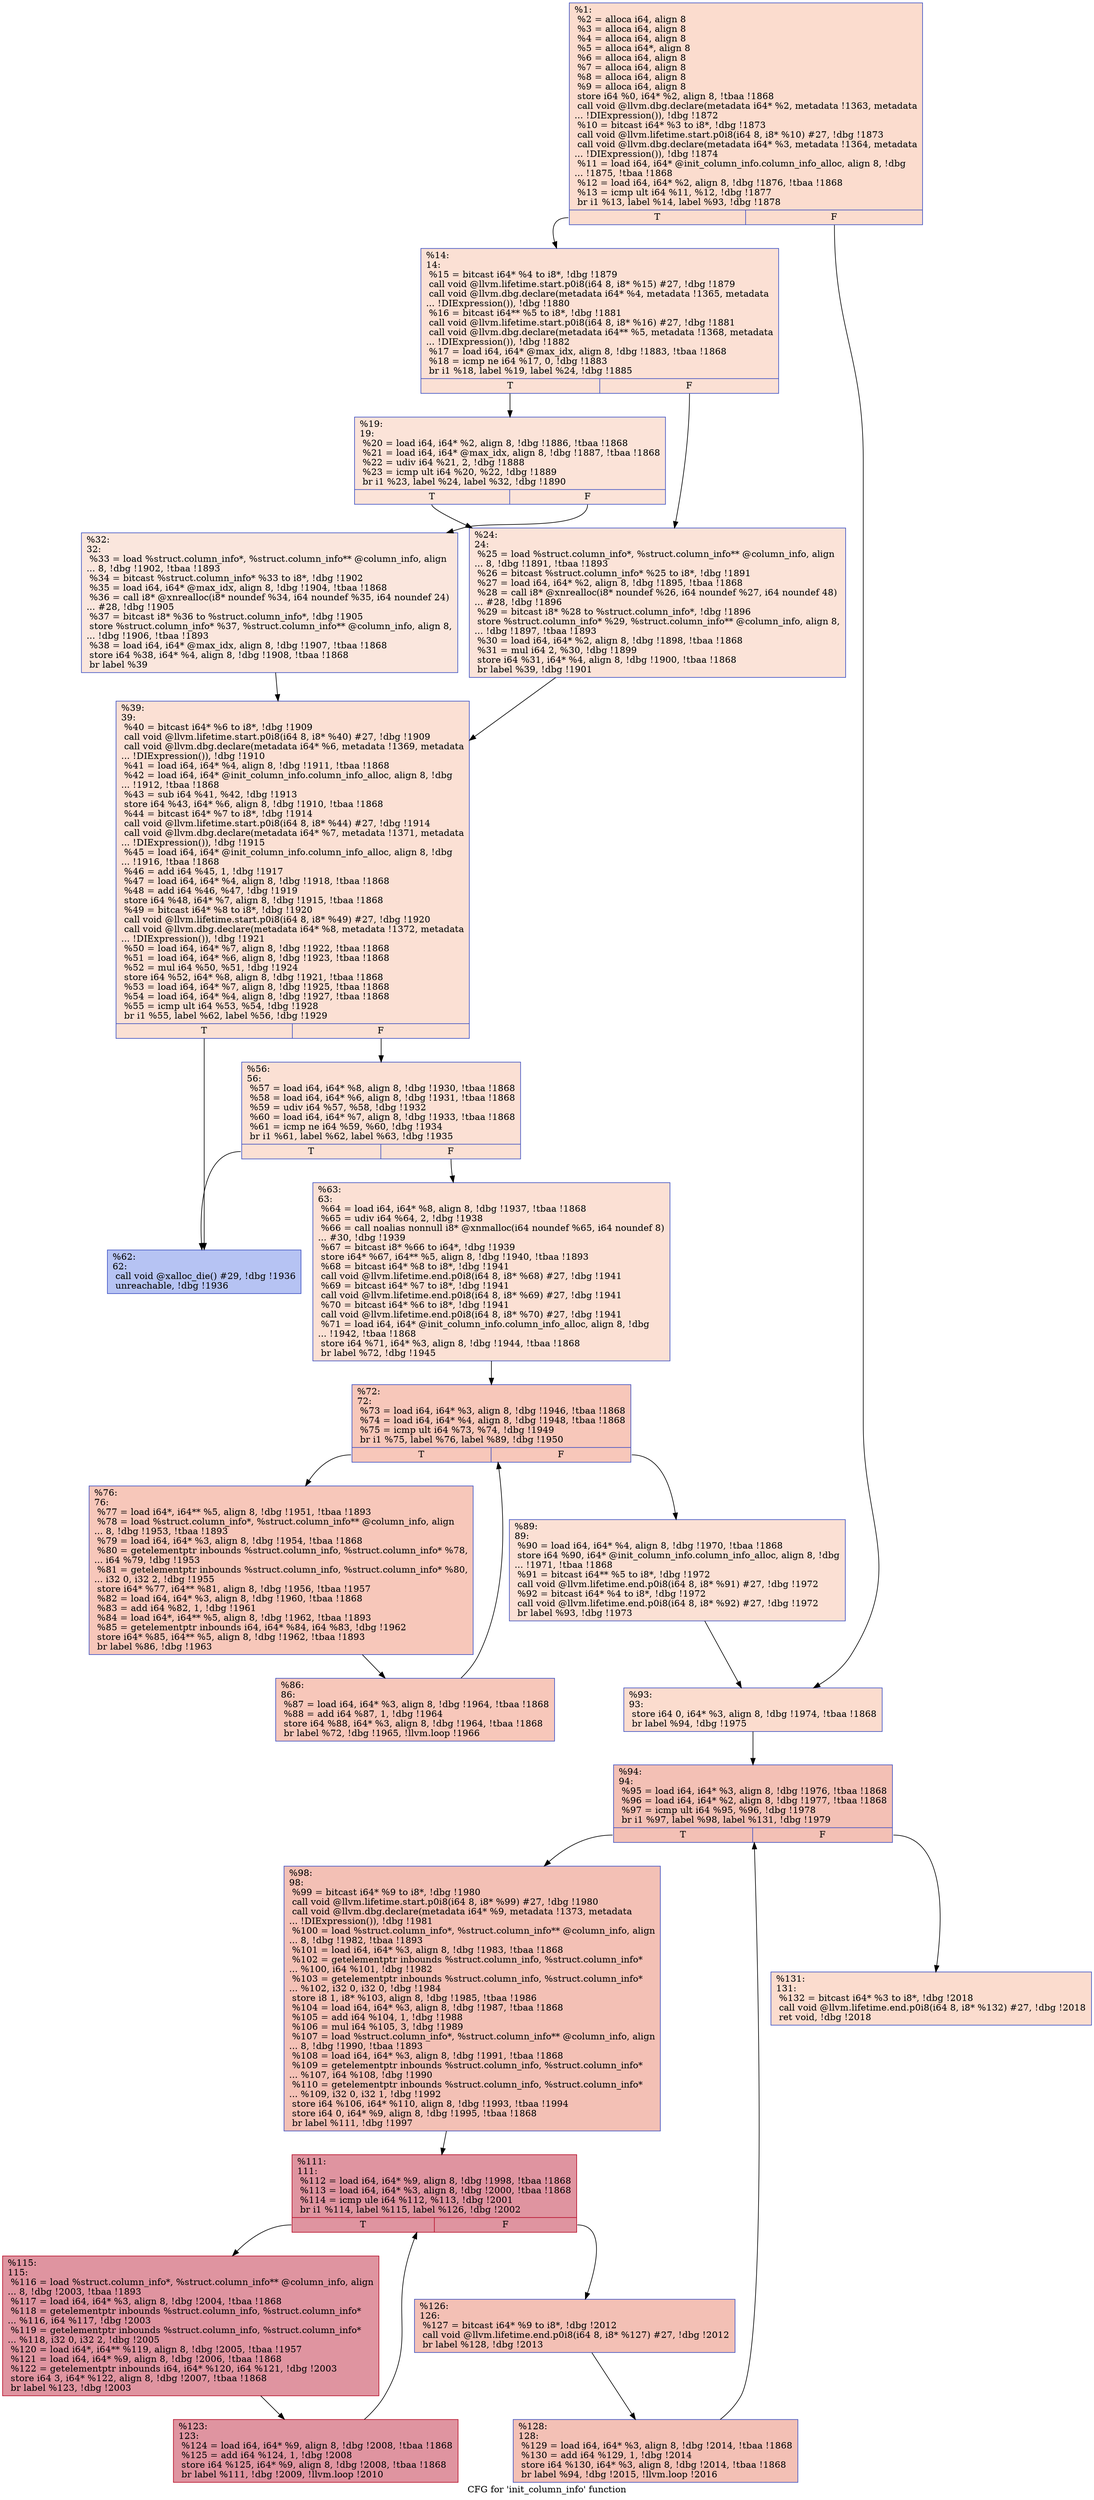digraph "CFG for 'init_column_info' function" {
	label="CFG for 'init_column_info' function";

	Node0x20bd080 [shape=record,color="#3d50c3ff", style=filled, fillcolor="#f7af9170",label="{%1:\l  %2 = alloca i64, align 8\l  %3 = alloca i64, align 8\l  %4 = alloca i64, align 8\l  %5 = alloca i64*, align 8\l  %6 = alloca i64, align 8\l  %7 = alloca i64, align 8\l  %8 = alloca i64, align 8\l  %9 = alloca i64, align 8\l  store i64 %0, i64* %2, align 8, !tbaa !1868\l  call void @llvm.dbg.declare(metadata i64* %2, metadata !1363, metadata\l... !DIExpression()), !dbg !1872\l  %10 = bitcast i64* %3 to i8*, !dbg !1873\l  call void @llvm.lifetime.start.p0i8(i64 8, i8* %10) #27, !dbg !1873\l  call void @llvm.dbg.declare(metadata i64* %3, metadata !1364, metadata\l... !DIExpression()), !dbg !1874\l  %11 = load i64, i64* @init_column_info.column_info_alloc, align 8, !dbg\l... !1875, !tbaa !1868\l  %12 = load i64, i64* %2, align 8, !dbg !1876, !tbaa !1868\l  %13 = icmp ult i64 %11, %12, !dbg !1877\l  br i1 %13, label %14, label %93, !dbg !1878\l|{<s0>T|<s1>F}}"];
	Node0x20bd080:s0 -> Node0x20c03e0;
	Node0x20bd080:s1 -> Node0x20c07a0;
	Node0x20c03e0 [shape=record,color="#3d50c3ff", style=filled, fillcolor="#f7b99e70",label="{%14:\l14:                                               \l  %15 = bitcast i64* %4 to i8*, !dbg !1879\l  call void @llvm.lifetime.start.p0i8(i64 8, i8* %15) #27, !dbg !1879\l  call void @llvm.dbg.declare(metadata i64* %4, metadata !1365, metadata\l... !DIExpression()), !dbg !1880\l  %16 = bitcast i64** %5 to i8*, !dbg !1881\l  call void @llvm.lifetime.start.p0i8(i64 8, i8* %16) #27, !dbg !1881\l  call void @llvm.dbg.declare(metadata i64** %5, metadata !1368, metadata\l... !DIExpression()), !dbg !1882\l  %17 = load i64, i64* @max_idx, align 8, !dbg !1883, !tbaa !1868\l  %18 = icmp ne i64 %17, 0, !dbg !1883\l  br i1 %18, label %19, label %24, !dbg !1885\l|{<s0>T|<s1>F}}"];
	Node0x20c03e0:s0 -> Node0x20c0430;
	Node0x20c03e0:s1 -> Node0x20c0480;
	Node0x20c0430 [shape=record,color="#3d50c3ff", style=filled, fillcolor="#f6bfa670",label="{%19:\l19:                                               \l  %20 = load i64, i64* %2, align 8, !dbg !1886, !tbaa !1868\l  %21 = load i64, i64* @max_idx, align 8, !dbg !1887, !tbaa !1868\l  %22 = udiv i64 %21, 2, !dbg !1888\l  %23 = icmp ult i64 %20, %22, !dbg !1889\l  br i1 %23, label %24, label %32, !dbg !1890\l|{<s0>T|<s1>F}}"];
	Node0x20c0430:s0 -> Node0x20c0480;
	Node0x20c0430:s1 -> Node0x20c04d0;
	Node0x20c0480 [shape=record,color="#3d50c3ff", style=filled, fillcolor="#f6bfa670",label="{%24:\l24:                                               \l  %25 = load %struct.column_info*, %struct.column_info** @column_info, align\l... 8, !dbg !1891, !tbaa !1893\l  %26 = bitcast %struct.column_info* %25 to i8*, !dbg !1891\l  %27 = load i64, i64* %2, align 8, !dbg !1895, !tbaa !1868\l  %28 = call i8* @xnrealloc(i8* noundef %26, i64 noundef %27, i64 noundef 48)\l... #28, !dbg !1896\l  %29 = bitcast i8* %28 to %struct.column_info*, !dbg !1896\l  store %struct.column_info* %29, %struct.column_info** @column_info, align 8,\l... !dbg !1897, !tbaa !1893\l  %30 = load i64, i64* %2, align 8, !dbg !1898, !tbaa !1868\l  %31 = mul i64 2, %30, !dbg !1899\l  store i64 %31, i64* %4, align 8, !dbg !1900, !tbaa !1868\l  br label %39, !dbg !1901\l}"];
	Node0x20c0480 -> Node0x20c0520;
	Node0x20c04d0 [shape=record,color="#3d50c3ff", style=filled, fillcolor="#f3c7b170",label="{%32:\l32:                                               \l  %33 = load %struct.column_info*, %struct.column_info** @column_info, align\l... 8, !dbg !1902, !tbaa !1893\l  %34 = bitcast %struct.column_info* %33 to i8*, !dbg !1902\l  %35 = load i64, i64* @max_idx, align 8, !dbg !1904, !tbaa !1868\l  %36 = call i8* @xnrealloc(i8* noundef %34, i64 noundef %35, i64 noundef 24)\l... #28, !dbg !1905\l  %37 = bitcast i8* %36 to %struct.column_info*, !dbg !1905\l  store %struct.column_info* %37, %struct.column_info** @column_info, align 8,\l... !dbg !1906, !tbaa !1893\l  %38 = load i64, i64* @max_idx, align 8, !dbg !1907, !tbaa !1868\l  store i64 %38, i64* %4, align 8, !dbg !1908, !tbaa !1868\l  br label %39\l}"];
	Node0x20c04d0 -> Node0x20c0520;
	Node0x20c0520 [shape=record,color="#3d50c3ff", style=filled, fillcolor="#f7b99e70",label="{%39:\l39:                                               \l  %40 = bitcast i64* %6 to i8*, !dbg !1909\l  call void @llvm.lifetime.start.p0i8(i64 8, i8* %40) #27, !dbg !1909\l  call void @llvm.dbg.declare(metadata i64* %6, metadata !1369, metadata\l... !DIExpression()), !dbg !1910\l  %41 = load i64, i64* %4, align 8, !dbg !1911, !tbaa !1868\l  %42 = load i64, i64* @init_column_info.column_info_alloc, align 8, !dbg\l... !1912, !tbaa !1868\l  %43 = sub i64 %41, %42, !dbg !1913\l  store i64 %43, i64* %6, align 8, !dbg !1910, !tbaa !1868\l  %44 = bitcast i64* %7 to i8*, !dbg !1914\l  call void @llvm.lifetime.start.p0i8(i64 8, i8* %44) #27, !dbg !1914\l  call void @llvm.dbg.declare(metadata i64* %7, metadata !1371, metadata\l... !DIExpression()), !dbg !1915\l  %45 = load i64, i64* @init_column_info.column_info_alloc, align 8, !dbg\l... !1916, !tbaa !1868\l  %46 = add i64 %45, 1, !dbg !1917\l  %47 = load i64, i64* %4, align 8, !dbg !1918, !tbaa !1868\l  %48 = add i64 %46, %47, !dbg !1919\l  store i64 %48, i64* %7, align 8, !dbg !1915, !tbaa !1868\l  %49 = bitcast i64* %8 to i8*, !dbg !1920\l  call void @llvm.lifetime.start.p0i8(i64 8, i8* %49) #27, !dbg !1920\l  call void @llvm.dbg.declare(metadata i64* %8, metadata !1372, metadata\l... !DIExpression()), !dbg !1921\l  %50 = load i64, i64* %7, align 8, !dbg !1922, !tbaa !1868\l  %51 = load i64, i64* %6, align 8, !dbg !1923, !tbaa !1868\l  %52 = mul i64 %50, %51, !dbg !1924\l  store i64 %52, i64* %8, align 8, !dbg !1921, !tbaa !1868\l  %53 = load i64, i64* %7, align 8, !dbg !1925, !tbaa !1868\l  %54 = load i64, i64* %4, align 8, !dbg !1927, !tbaa !1868\l  %55 = icmp ult i64 %53, %54, !dbg !1928\l  br i1 %55, label %62, label %56, !dbg !1929\l|{<s0>T|<s1>F}}"];
	Node0x20c0520:s0 -> Node0x20c05c0;
	Node0x20c0520:s1 -> Node0x20c0570;
	Node0x20c0570 [shape=record,color="#3d50c3ff", style=filled, fillcolor="#f7b99e70",label="{%56:\l56:                                               \l  %57 = load i64, i64* %8, align 8, !dbg !1930, !tbaa !1868\l  %58 = load i64, i64* %6, align 8, !dbg !1931, !tbaa !1868\l  %59 = udiv i64 %57, %58, !dbg !1932\l  %60 = load i64, i64* %7, align 8, !dbg !1933, !tbaa !1868\l  %61 = icmp ne i64 %59, %60, !dbg !1934\l  br i1 %61, label %62, label %63, !dbg !1935\l|{<s0>T|<s1>F}}"];
	Node0x20c0570:s0 -> Node0x20c05c0;
	Node0x20c0570:s1 -> Node0x20c0610;
	Node0x20c05c0 [shape=record,color="#3d50c3ff", style=filled, fillcolor="#5977e370",label="{%62:\l62:                                               \l  call void @xalloc_die() #29, !dbg !1936\l  unreachable, !dbg !1936\l}"];
	Node0x20c0610 [shape=record,color="#3d50c3ff", style=filled, fillcolor="#f7b99e70",label="{%63:\l63:                                               \l  %64 = load i64, i64* %8, align 8, !dbg !1937, !tbaa !1868\l  %65 = udiv i64 %64, 2, !dbg !1938\l  %66 = call noalias nonnull i8* @xnmalloc(i64 noundef %65, i64 noundef 8)\l... #30, !dbg !1939\l  %67 = bitcast i8* %66 to i64*, !dbg !1939\l  store i64* %67, i64** %5, align 8, !dbg !1940, !tbaa !1893\l  %68 = bitcast i64* %8 to i8*, !dbg !1941\l  call void @llvm.lifetime.end.p0i8(i64 8, i8* %68) #27, !dbg !1941\l  %69 = bitcast i64* %7 to i8*, !dbg !1941\l  call void @llvm.lifetime.end.p0i8(i64 8, i8* %69) #27, !dbg !1941\l  %70 = bitcast i64* %6 to i8*, !dbg !1941\l  call void @llvm.lifetime.end.p0i8(i64 8, i8* %70) #27, !dbg !1941\l  %71 = load i64, i64* @init_column_info.column_info_alloc, align 8, !dbg\l... !1942, !tbaa !1868\l  store i64 %71, i64* %3, align 8, !dbg !1944, !tbaa !1868\l  br label %72, !dbg !1945\l}"];
	Node0x20c0610 -> Node0x20c0660;
	Node0x20c0660 [shape=record,color="#3d50c3ff", style=filled, fillcolor="#ec7f6370",label="{%72:\l72:                                               \l  %73 = load i64, i64* %3, align 8, !dbg !1946, !tbaa !1868\l  %74 = load i64, i64* %4, align 8, !dbg !1948, !tbaa !1868\l  %75 = icmp ult i64 %73, %74, !dbg !1949\l  br i1 %75, label %76, label %89, !dbg !1950\l|{<s0>T|<s1>F}}"];
	Node0x20c0660:s0 -> Node0x20c06b0;
	Node0x20c0660:s1 -> Node0x20c0750;
	Node0x20c06b0 [shape=record,color="#3d50c3ff", style=filled, fillcolor="#ec7f6370",label="{%76:\l76:                                               \l  %77 = load i64*, i64** %5, align 8, !dbg !1951, !tbaa !1893\l  %78 = load %struct.column_info*, %struct.column_info** @column_info, align\l... 8, !dbg !1953, !tbaa !1893\l  %79 = load i64, i64* %3, align 8, !dbg !1954, !tbaa !1868\l  %80 = getelementptr inbounds %struct.column_info, %struct.column_info* %78,\l... i64 %79, !dbg !1953\l  %81 = getelementptr inbounds %struct.column_info, %struct.column_info* %80,\l... i32 0, i32 2, !dbg !1955\l  store i64* %77, i64** %81, align 8, !dbg !1956, !tbaa !1957\l  %82 = load i64, i64* %3, align 8, !dbg !1960, !tbaa !1868\l  %83 = add i64 %82, 1, !dbg !1961\l  %84 = load i64*, i64** %5, align 8, !dbg !1962, !tbaa !1893\l  %85 = getelementptr inbounds i64, i64* %84, i64 %83, !dbg !1962\l  store i64* %85, i64** %5, align 8, !dbg !1962, !tbaa !1893\l  br label %86, !dbg !1963\l}"];
	Node0x20c06b0 -> Node0x20c0700;
	Node0x20c0700 [shape=record,color="#3d50c3ff", style=filled, fillcolor="#ec7f6370",label="{%86:\l86:                                               \l  %87 = load i64, i64* %3, align 8, !dbg !1964, !tbaa !1868\l  %88 = add i64 %87, 1, !dbg !1964\l  store i64 %88, i64* %3, align 8, !dbg !1964, !tbaa !1868\l  br label %72, !dbg !1965, !llvm.loop !1966\l}"];
	Node0x20c0700 -> Node0x20c0660;
	Node0x20c0750 [shape=record,color="#3d50c3ff", style=filled, fillcolor="#f7b99e70",label="{%89:\l89:                                               \l  %90 = load i64, i64* %4, align 8, !dbg !1970, !tbaa !1868\l  store i64 %90, i64* @init_column_info.column_info_alloc, align 8, !dbg\l... !1971, !tbaa !1868\l  %91 = bitcast i64** %5 to i8*, !dbg !1972\l  call void @llvm.lifetime.end.p0i8(i64 8, i8* %91) #27, !dbg !1972\l  %92 = bitcast i64* %4 to i8*, !dbg !1972\l  call void @llvm.lifetime.end.p0i8(i64 8, i8* %92) #27, !dbg !1972\l  br label %93, !dbg !1973\l}"];
	Node0x20c0750 -> Node0x20c07a0;
	Node0x20c07a0 [shape=record,color="#3d50c3ff", style=filled, fillcolor="#f7af9170",label="{%93:\l93:                                               \l  store i64 0, i64* %3, align 8, !dbg !1974, !tbaa !1868\l  br label %94, !dbg !1975\l}"];
	Node0x20c07a0 -> Node0x20c07f0;
	Node0x20c07f0 [shape=record,color="#3d50c3ff", style=filled, fillcolor="#e5705870",label="{%94:\l94:                                               \l  %95 = load i64, i64* %3, align 8, !dbg !1976, !tbaa !1868\l  %96 = load i64, i64* %2, align 8, !dbg !1977, !tbaa !1868\l  %97 = icmp ult i64 %95, %96, !dbg !1978\l  br i1 %97, label %98, label %131, !dbg !1979\l|{<s0>T|<s1>F}}"];
	Node0x20c07f0:s0 -> Node0x20c0840;
	Node0x20c07f0:s1 -> Node0x20c0a20;
	Node0x20c0840 [shape=record,color="#3d50c3ff", style=filled, fillcolor="#e5705870",label="{%98:\l98:                                               \l  %99 = bitcast i64* %9 to i8*, !dbg !1980\l  call void @llvm.lifetime.start.p0i8(i64 8, i8* %99) #27, !dbg !1980\l  call void @llvm.dbg.declare(metadata i64* %9, metadata !1373, metadata\l... !DIExpression()), !dbg !1981\l  %100 = load %struct.column_info*, %struct.column_info** @column_info, align\l... 8, !dbg !1982, !tbaa !1893\l  %101 = load i64, i64* %3, align 8, !dbg !1983, !tbaa !1868\l  %102 = getelementptr inbounds %struct.column_info, %struct.column_info*\l... %100, i64 %101, !dbg !1982\l  %103 = getelementptr inbounds %struct.column_info, %struct.column_info*\l... %102, i32 0, i32 0, !dbg !1984\l  store i8 1, i8* %103, align 8, !dbg !1985, !tbaa !1986\l  %104 = load i64, i64* %3, align 8, !dbg !1987, !tbaa !1868\l  %105 = add i64 %104, 1, !dbg !1988\l  %106 = mul i64 %105, 3, !dbg !1989\l  %107 = load %struct.column_info*, %struct.column_info** @column_info, align\l... 8, !dbg !1990, !tbaa !1893\l  %108 = load i64, i64* %3, align 8, !dbg !1991, !tbaa !1868\l  %109 = getelementptr inbounds %struct.column_info, %struct.column_info*\l... %107, i64 %108, !dbg !1990\l  %110 = getelementptr inbounds %struct.column_info, %struct.column_info*\l... %109, i32 0, i32 1, !dbg !1992\l  store i64 %106, i64* %110, align 8, !dbg !1993, !tbaa !1994\l  store i64 0, i64* %9, align 8, !dbg !1995, !tbaa !1868\l  br label %111, !dbg !1997\l}"];
	Node0x20c0840 -> Node0x20c0890;
	Node0x20c0890 [shape=record,color="#b70d28ff", style=filled, fillcolor="#b70d2870",label="{%111:\l111:                                              \l  %112 = load i64, i64* %9, align 8, !dbg !1998, !tbaa !1868\l  %113 = load i64, i64* %3, align 8, !dbg !2000, !tbaa !1868\l  %114 = icmp ule i64 %112, %113, !dbg !2001\l  br i1 %114, label %115, label %126, !dbg !2002\l|{<s0>T|<s1>F}}"];
	Node0x20c0890:s0 -> Node0x20c08e0;
	Node0x20c0890:s1 -> Node0x20c0980;
	Node0x20c08e0 [shape=record,color="#b70d28ff", style=filled, fillcolor="#b70d2870",label="{%115:\l115:                                              \l  %116 = load %struct.column_info*, %struct.column_info** @column_info, align\l... 8, !dbg !2003, !tbaa !1893\l  %117 = load i64, i64* %3, align 8, !dbg !2004, !tbaa !1868\l  %118 = getelementptr inbounds %struct.column_info, %struct.column_info*\l... %116, i64 %117, !dbg !2003\l  %119 = getelementptr inbounds %struct.column_info, %struct.column_info*\l... %118, i32 0, i32 2, !dbg !2005\l  %120 = load i64*, i64** %119, align 8, !dbg !2005, !tbaa !1957\l  %121 = load i64, i64* %9, align 8, !dbg !2006, !tbaa !1868\l  %122 = getelementptr inbounds i64, i64* %120, i64 %121, !dbg !2003\l  store i64 3, i64* %122, align 8, !dbg !2007, !tbaa !1868\l  br label %123, !dbg !2003\l}"];
	Node0x20c08e0 -> Node0x20c0930;
	Node0x20c0930 [shape=record,color="#b70d28ff", style=filled, fillcolor="#b70d2870",label="{%123:\l123:                                              \l  %124 = load i64, i64* %9, align 8, !dbg !2008, !tbaa !1868\l  %125 = add i64 %124, 1, !dbg !2008\l  store i64 %125, i64* %9, align 8, !dbg !2008, !tbaa !1868\l  br label %111, !dbg !2009, !llvm.loop !2010\l}"];
	Node0x20c0930 -> Node0x20c0890;
	Node0x20c0980 [shape=record,color="#3d50c3ff", style=filled, fillcolor="#e5705870",label="{%126:\l126:                                              \l  %127 = bitcast i64* %9 to i8*, !dbg !2012\l  call void @llvm.lifetime.end.p0i8(i64 8, i8* %127) #27, !dbg !2012\l  br label %128, !dbg !2013\l}"];
	Node0x20c0980 -> Node0x20c09d0;
	Node0x20c09d0 [shape=record,color="#3d50c3ff", style=filled, fillcolor="#e5705870",label="{%128:\l128:                                              \l  %129 = load i64, i64* %3, align 8, !dbg !2014, !tbaa !1868\l  %130 = add i64 %129, 1, !dbg !2014\l  store i64 %130, i64* %3, align 8, !dbg !2014, !tbaa !1868\l  br label %94, !dbg !2015, !llvm.loop !2016\l}"];
	Node0x20c09d0 -> Node0x20c07f0;
	Node0x20c0a20 [shape=record,color="#3d50c3ff", style=filled, fillcolor="#f7af9170",label="{%131:\l131:                                              \l  %132 = bitcast i64* %3 to i8*, !dbg !2018\l  call void @llvm.lifetime.end.p0i8(i64 8, i8* %132) #27, !dbg !2018\l  ret void, !dbg !2018\l}"];
}
